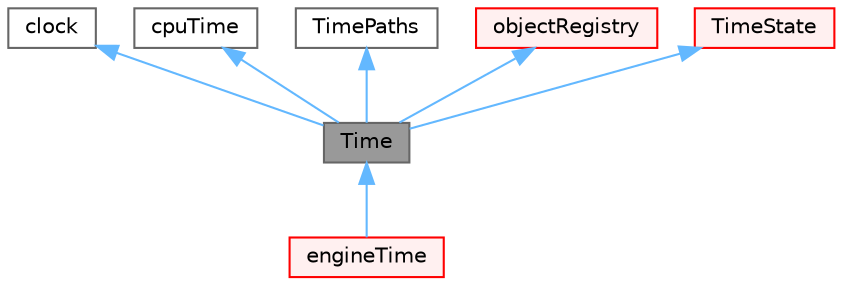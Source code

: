 digraph "Time"
{
 // LATEX_PDF_SIZE
  bgcolor="transparent";
  edge [fontname=Helvetica,fontsize=10,labelfontname=Helvetica,labelfontsize=10];
  node [fontname=Helvetica,fontsize=10,shape=box,height=0.2,width=0.4];
  Node1 [id="Node000001",label="Time",height=0.2,width=0.4,color="gray40", fillcolor="grey60", style="filled", fontcolor="black",tooltip="Class to control time during OpenFOAM simulations that is also the top-level objectRegistry."];
  Node2 -> Node1 [id="edge1_Node000001_Node000002",dir="back",color="steelblue1",style="solid",tooltip=" "];
  Node2 [id="Node000002",label="clock",height=0.2,width=0.4,color="gray40", fillcolor="white", style="filled",URL="$classFoam_1_1clock.html",tooltip="Read access to the system clock with formatting."];
  Node3 -> Node1 [id="edge2_Node000001_Node000003",dir="back",color="steelblue1",style="solid",tooltip=" "];
  Node3 [id="Node000003",label="cpuTime",height=0.2,width=0.4,color="gray40", fillcolor="white", style="filled",URL="$classFoam_1_1cpuTimePosix.html",tooltip="Starts timing CPU usage and return elapsed time from start."];
  Node4 -> Node1 [id="edge3_Node000001_Node000004",dir="back",color="steelblue1",style="solid",tooltip=" "];
  Node4 [id="Node000004",label="TimePaths",height=0.2,width=0.4,color="gray40", fillcolor="white", style="filled",URL="$classFoam_1_1TimePaths.html",tooltip="Address the time paths without using the Time class."];
  Node5 -> Node1 [id="edge4_Node000001_Node000005",dir="back",color="steelblue1",style="solid",tooltip=" "];
  Node5 [id="Node000005",label="objectRegistry",height=0.2,width=0.4,color="red", fillcolor="#FFF0F0", style="filled",URL="$classFoam_1_1objectRegistry.html",tooltip="Registry of regIOobjects."];
  Node12 -> Node1 [id="edge5_Node000001_Node000012",dir="back",color="steelblue1",style="solid",tooltip=" "];
  Node12 [id="Node000012",label="TimeState",height=0.2,width=0.4,color="red", fillcolor="#FFF0F0", style="filled",URL="$classFoam_1_1TimeState.html",tooltip="The time value with time-stepping information, user-defined remapping, etc."];
  Node1 -> Node15 [id="edge6_Node000001_Node000015",dir="back",color="steelblue1",style="solid",tooltip=" "];
  Node15 [id="Node000015",label="engineTime",height=0.2,width=0.4,color="red", fillcolor="#FFF0F0", style="filled",URL="$classFoam_1_1engineTime.html",tooltip="An abstract class for the time description of the piston motion."];
}

